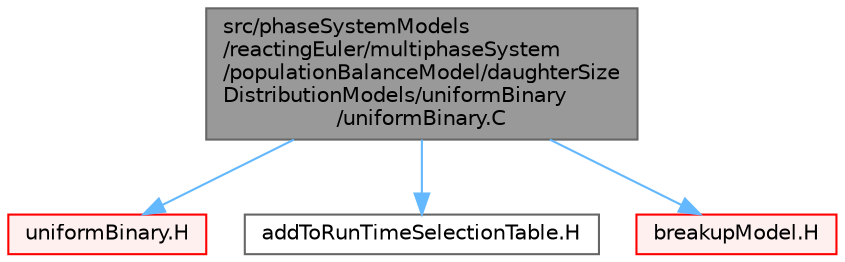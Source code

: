 digraph "src/phaseSystemModels/reactingEuler/multiphaseSystem/populationBalanceModel/daughterSizeDistributionModels/uniformBinary/uniformBinary.C"
{
 // LATEX_PDF_SIZE
  bgcolor="transparent";
  edge [fontname=Helvetica,fontsize=10,labelfontname=Helvetica,labelfontsize=10];
  node [fontname=Helvetica,fontsize=10,shape=box,height=0.2,width=0.4];
  Node1 [id="Node000001",label="src/phaseSystemModels\l/reactingEuler/multiphaseSystem\l/populationBalanceModel/daughterSize\lDistributionModels/uniformBinary\l/uniformBinary.C",height=0.2,width=0.4,color="gray40", fillcolor="grey60", style="filled", fontcolor="black",tooltip=" "];
  Node1 -> Node2 [id="edge1_Node000001_Node000002",color="steelblue1",style="solid",tooltip=" "];
  Node2 [id="Node000002",label="uniformBinary.H",height=0.2,width=0.4,color="red", fillcolor="#FFF0F0", style="filled",URL="$uniformBinary_8H.html",tooltip=" "];
  Node1 -> Node210 [id="edge2_Node000001_Node000210",color="steelblue1",style="solid",tooltip=" "];
  Node210 [id="Node000210",label="addToRunTimeSelectionTable.H",height=0.2,width=0.4,color="grey40", fillcolor="white", style="filled",URL="$addToRunTimeSelectionTable_8H.html",tooltip="Macros for easy insertion into run-time selection tables."];
  Node1 -> Node211 [id="edge3_Node000001_Node000211",color="steelblue1",style="solid",tooltip=" "];
  Node211 [id="Node000211",label="breakupModel.H",height=0.2,width=0.4,color="red", fillcolor="#FFF0F0", style="filled",URL="$breakupModel_8H.html",tooltip=" "];
}
